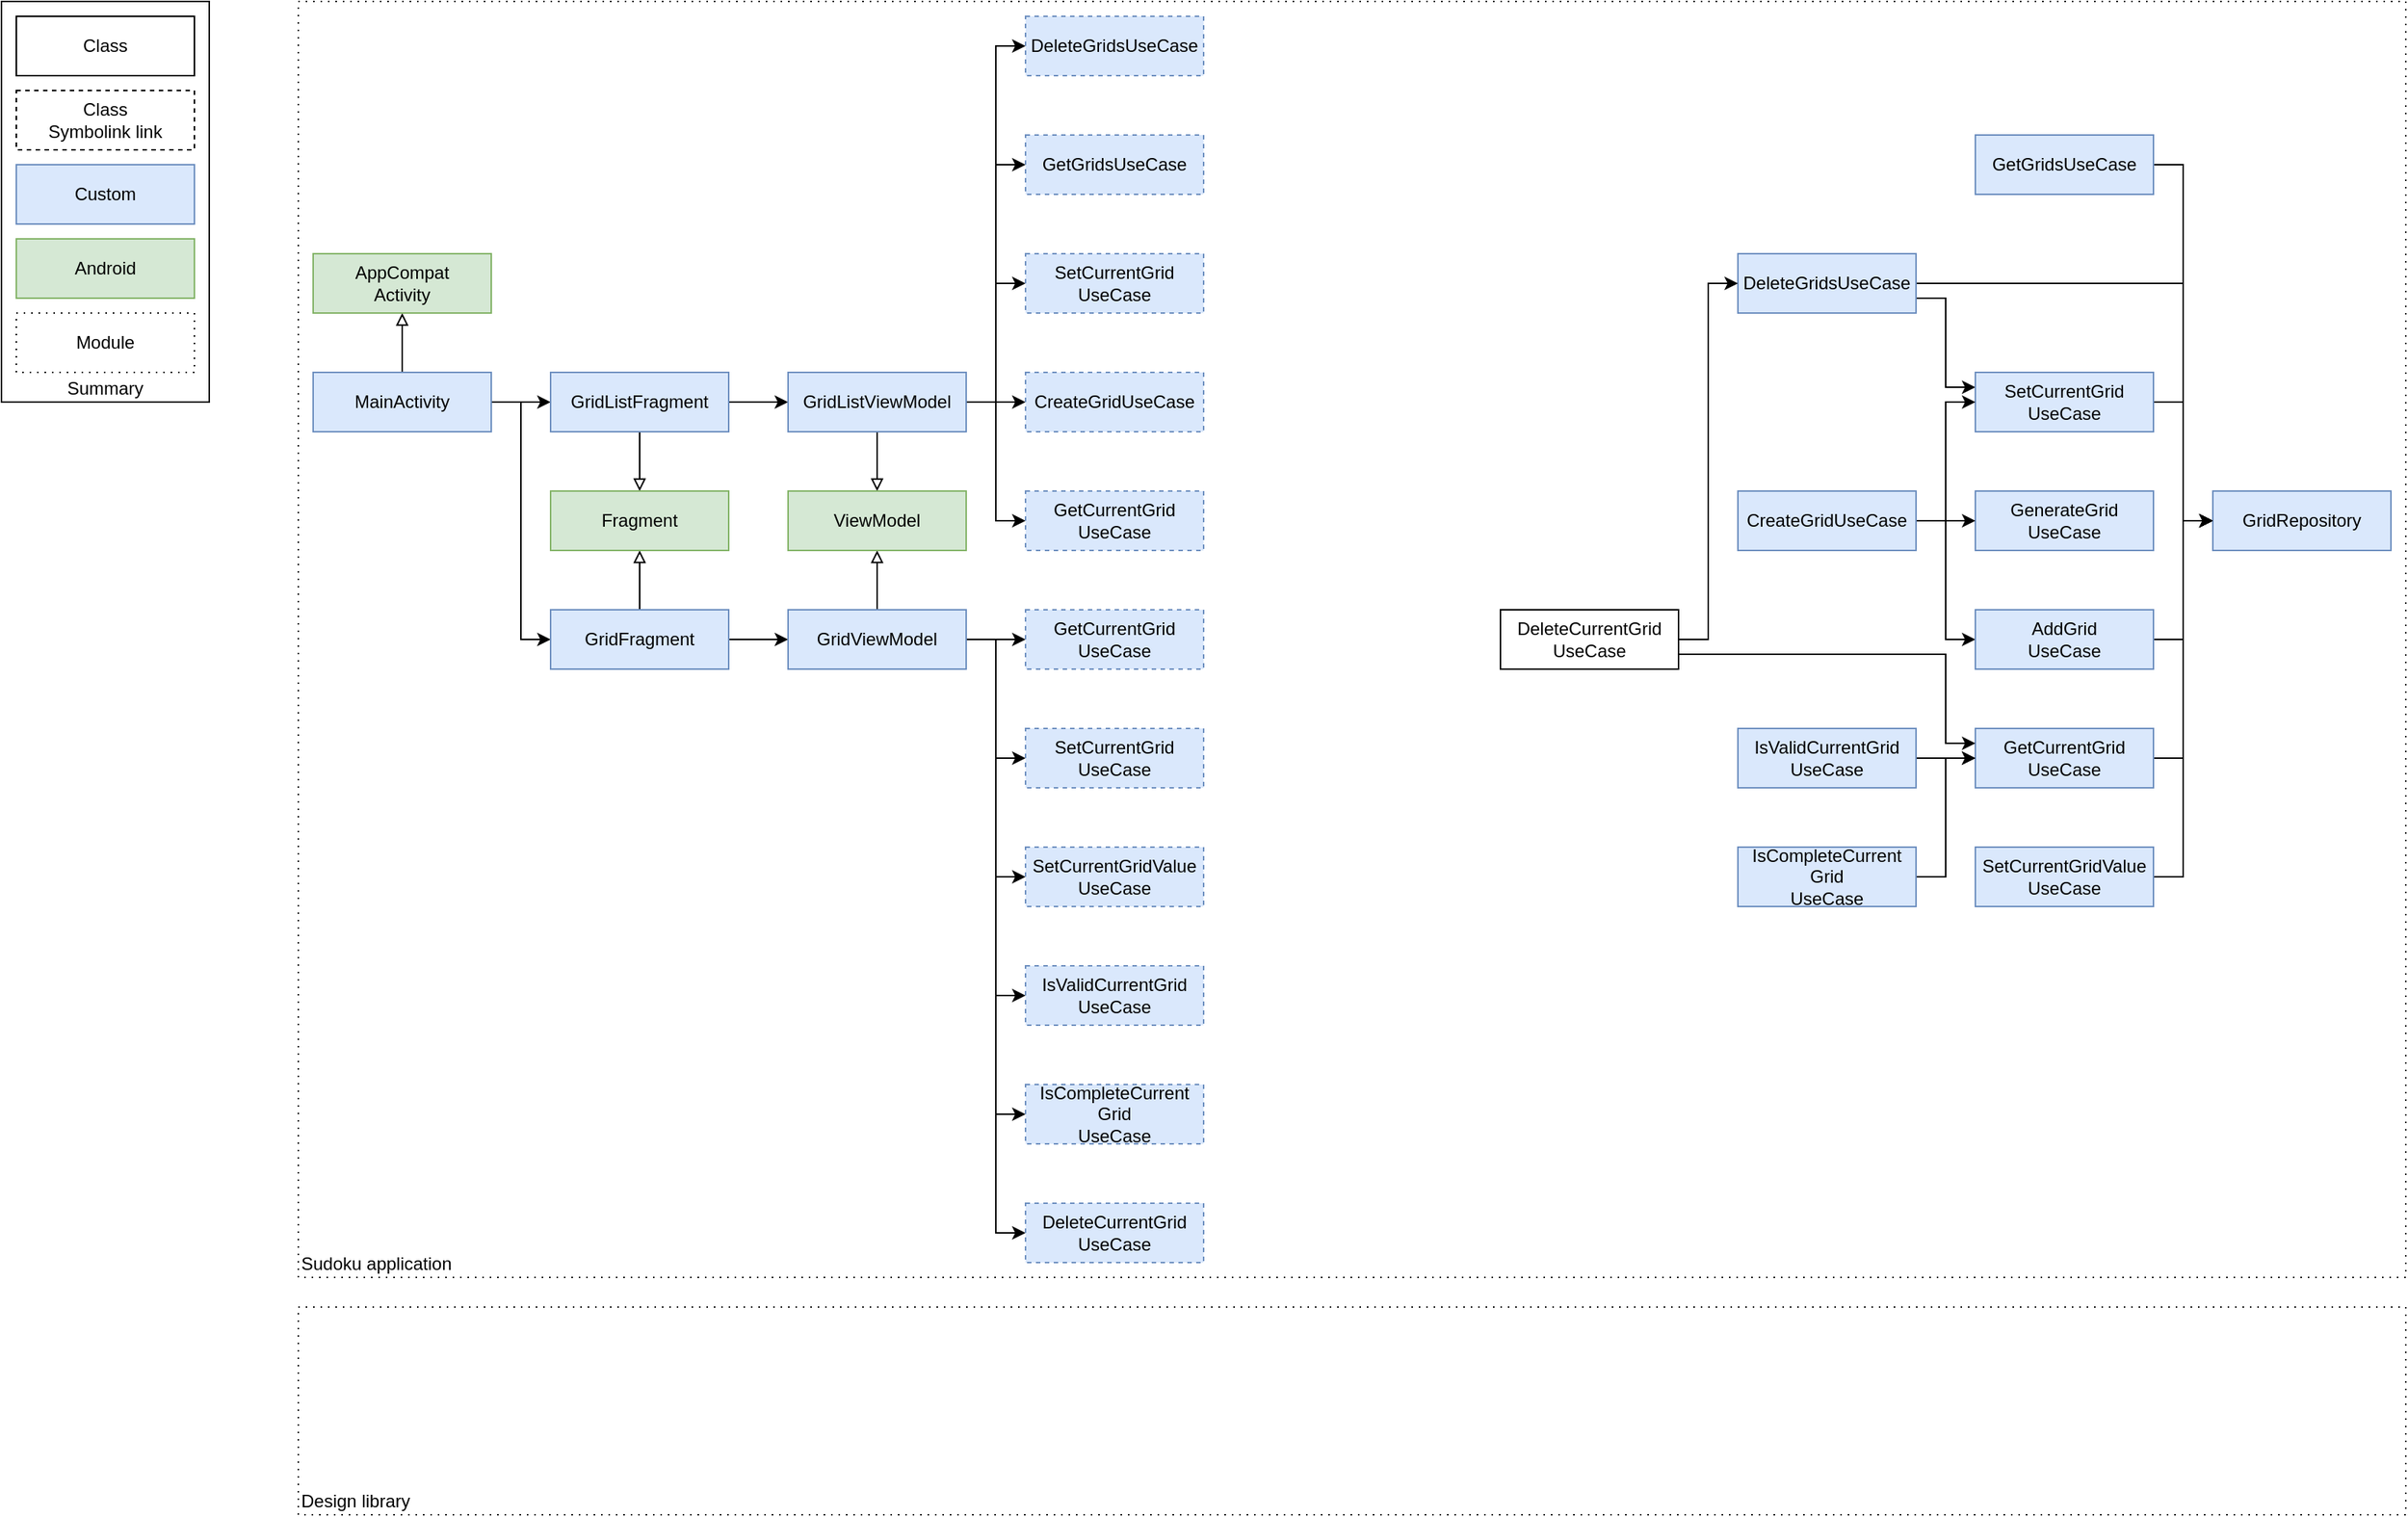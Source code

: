 <mxfile version="21.6.5" type="device">
  <diagram name="Architecture" id="NLAh7Xzb34pMwgd8iKw2">
    <mxGraphModel dx="2845" dy="2372" grid="1" gridSize="10" guides="1" tooltips="1" connect="1" arrows="1" fold="1" page="1" pageScale="1" pageWidth="827" pageHeight="1169" math="0" shadow="0">
      <root>
        <mxCell id="0" />
        <mxCell id="1" parent="0" />
        <mxCell id="JIY74XaB05Dvq313Rqds-10" value="Summary" style="rounded=0;whiteSpace=wrap;html=1;connectable=0;allowArrows=0;align=center;verticalAlign=bottom;" parent="1" vertex="1">
          <mxGeometry x="-130" y="-10" width="140" height="270" as="geometry" />
        </mxCell>
        <mxCell id="JIY74XaB05Dvq313Rqds-1" value="Sudoku application" style="rounded=0;whiteSpace=wrap;html=1;connectable=0;allowArrows=0;align=left;verticalAlign=bottom;dashed=1;dashPattern=1 4;" parent="1" vertex="1">
          <mxGeometry x="70" y="-10" width="1420" height="860" as="geometry" />
        </mxCell>
        <mxCell id="4kyBC_adUinHuYCq5xL8-4" value="" style="edgeStyle=orthogonalEdgeStyle;rounded=0;orthogonalLoop=1;jettySize=auto;html=1;" parent="1" source="4kyBC_adUinHuYCq5xL8-1" target="4kyBC_adUinHuYCq5xL8-2" edge="1">
          <mxGeometry relative="1" as="geometry" />
        </mxCell>
        <mxCell id="4kyBC_adUinHuYCq5xL8-9" style="edgeStyle=orthogonalEdgeStyle;rounded=0;orthogonalLoop=1;jettySize=auto;html=1;exitX=1;exitY=0.5;exitDx=0;exitDy=0;entryX=0;entryY=0.5;entryDx=0;entryDy=0;" parent="1" source="4kyBC_adUinHuYCq5xL8-1" target="4kyBC_adUinHuYCq5xL8-7" edge="1">
          <mxGeometry relative="1" as="geometry" />
        </mxCell>
        <mxCell id="JIY74XaB05Dvq313Rqds-8" style="edgeStyle=orthogonalEdgeStyle;rounded=0;orthogonalLoop=1;jettySize=auto;html=1;exitX=0.5;exitY=0;exitDx=0;exitDy=0;entryX=0.5;entryY=1;entryDx=0;entryDy=0;endArrow=block;endFill=0;" parent="1" source="4kyBC_adUinHuYCq5xL8-1" target="JIY74XaB05Dvq313Rqds-7" edge="1">
          <mxGeometry relative="1" as="geometry" />
        </mxCell>
        <mxCell id="4kyBC_adUinHuYCq5xL8-1" value="MainActivity" style="rounded=0;whiteSpace=wrap;html=1;fillColor=#dae8fc;strokeColor=#6c8ebf;" parent="1" vertex="1">
          <mxGeometry x="80" y="240" width="120" height="40" as="geometry" />
        </mxCell>
        <mxCell id="4kyBC_adUinHuYCq5xL8-6" value="" style="edgeStyle=orthogonalEdgeStyle;rounded=0;orthogonalLoop=1;jettySize=auto;html=1;" parent="1" source="4kyBC_adUinHuYCq5xL8-2" target="4kyBC_adUinHuYCq5xL8-5" edge="1">
          <mxGeometry relative="1" as="geometry" />
        </mxCell>
        <mxCell id="YeZv4MfG5t6NwgMOMXwS-3" style="edgeStyle=orthogonalEdgeStyle;rounded=0;orthogonalLoop=1;jettySize=auto;html=1;exitX=0.5;exitY=1;exitDx=0;exitDy=0;entryX=0.5;entryY=0;entryDx=0;entryDy=0;endArrow=block;endFill=0;" edge="1" parent="1" source="4kyBC_adUinHuYCq5xL8-2" target="YeZv4MfG5t6NwgMOMXwS-2">
          <mxGeometry relative="1" as="geometry" />
        </mxCell>
        <mxCell id="4kyBC_adUinHuYCq5xL8-2" value="GridListFragment" style="rounded=0;whiteSpace=wrap;html=1;fillColor=#dae8fc;strokeColor=#6c8ebf;" parent="1" vertex="1">
          <mxGeometry x="240" y="240" width="120" height="40" as="geometry" />
        </mxCell>
        <mxCell id="4kyBC_adUinHuYCq5xL8-67" style="edgeStyle=orthogonalEdgeStyle;rounded=0;orthogonalLoop=1;jettySize=auto;html=1;exitX=1;exitY=0.5;exitDx=0;exitDy=0;entryX=0;entryY=0.5;entryDx=0;entryDy=0;" parent="1" source="4kyBC_adUinHuYCq5xL8-5" target="4kyBC_adUinHuYCq5xL8-66" edge="1">
          <mxGeometry relative="1" as="geometry" />
        </mxCell>
        <mxCell id="4kyBC_adUinHuYCq5xL8-69" style="edgeStyle=orthogonalEdgeStyle;rounded=0;orthogonalLoop=1;jettySize=auto;html=1;exitX=1;exitY=0.5;exitDx=0;exitDy=0;entryX=0;entryY=0.5;entryDx=0;entryDy=0;" parent="1" source="4kyBC_adUinHuYCq5xL8-5" target="4kyBC_adUinHuYCq5xL8-68" edge="1">
          <mxGeometry relative="1" as="geometry" />
        </mxCell>
        <mxCell id="4kyBC_adUinHuYCq5xL8-71" style="edgeStyle=orthogonalEdgeStyle;rounded=0;orthogonalLoop=1;jettySize=auto;html=1;exitX=1;exitY=0.5;exitDx=0;exitDy=0;entryX=0;entryY=0.5;entryDx=0;entryDy=0;" parent="1" source="4kyBC_adUinHuYCq5xL8-5" target="4kyBC_adUinHuYCq5xL8-70" edge="1">
          <mxGeometry relative="1" as="geometry" />
        </mxCell>
        <mxCell id="4kyBC_adUinHuYCq5xL8-73" style="edgeStyle=orthogonalEdgeStyle;rounded=0;orthogonalLoop=1;jettySize=auto;html=1;exitX=1;exitY=0.5;exitDx=0;exitDy=0;entryX=0;entryY=0.5;entryDx=0;entryDy=0;" parent="1" source="4kyBC_adUinHuYCq5xL8-5" target="4kyBC_adUinHuYCq5xL8-72" edge="1">
          <mxGeometry relative="1" as="geometry" />
        </mxCell>
        <mxCell id="4kyBC_adUinHuYCq5xL8-77" style="edgeStyle=orthogonalEdgeStyle;rounded=0;orthogonalLoop=1;jettySize=auto;html=1;exitX=1;exitY=0.5;exitDx=0;exitDy=0;entryX=0;entryY=0.5;entryDx=0;entryDy=0;" parent="1" source="4kyBC_adUinHuYCq5xL8-5" target="4kyBC_adUinHuYCq5xL8-76" edge="1">
          <mxGeometry relative="1" as="geometry" />
        </mxCell>
        <mxCell id="YeZv4MfG5t6NwgMOMXwS-6" style="edgeStyle=orthogonalEdgeStyle;rounded=0;orthogonalLoop=1;jettySize=auto;html=1;exitX=0.5;exitY=1;exitDx=0;exitDy=0;endArrow=block;endFill=0;" edge="1" parent="1" source="4kyBC_adUinHuYCq5xL8-5" target="YeZv4MfG5t6NwgMOMXwS-5">
          <mxGeometry relative="1" as="geometry" />
        </mxCell>
        <mxCell id="4kyBC_adUinHuYCq5xL8-5" value="GridListViewModel" style="rounded=0;whiteSpace=wrap;html=1;fillColor=#dae8fc;strokeColor=#6c8ebf;" parent="1" vertex="1">
          <mxGeometry x="400" y="240" width="120" height="40" as="geometry" />
        </mxCell>
        <mxCell id="4kyBC_adUinHuYCq5xL8-10" style="edgeStyle=orthogonalEdgeStyle;rounded=0;orthogonalLoop=1;jettySize=auto;html=1;exitX=1;exitY=0.5;exitDx=0;exitDy=0;entryX=0;entryY=0.5;entryDx=0;entryDy=0;" parent="1" source="4kyBC_adUinHuYCq5xL8-7" target="4kyBC_adUinHuYCq5xL8-8" edge="1">
          <mxGeometry relative="1" as="geometry" />
        </mxCell>
        <mxCell id="YeZv4MfG5t6NwgMOMXwS-4" style="edgeStyle=orthogonalEdgeStyle;rounded=0;orthogonalLoop=1;jettySize=auto;html=1;exitX=0.5;exitY=0;exitDx=0;exitDy=0;entryX=0.5;entryY=1;entryDx=0;entryDy=0;endArrow=block;endFill=0;" edge="1" parent="1" source="4kyBC_adUinHuYCq5xL8-7" target="YeZv4MfG5t6NwgMOMXwS-2">
          <mxGeometry relative="1" as="geometry" />
        </mxCell>
        <mxCell id="4kyBC_adUinHuYCq5xL8-7" value="GridFragment" style="rounded=0;whiteSpace=wrap;html=1;fillColor=#dae8fc;strokeColor=#6c8ebf;" parent="1" vertex="1">
          <mxGeometry x="240" y="400" width="120" height="40" as="geometry" />
        </mxCell>
        <mxCell id="4kyBC_adUinHuYCq5xL8-75" style="edgeStyle=orthogonalEdgeStyle;rounded=0;orthogonalLoop=1;jettySize=auto;html=1;exitX=1;exitY=0.5;exitDx=0;exitDy=0;entryX=0;entryY=0.5;entryDx=0;entryDy=0;" parent="1" source="4kyBC_adUinHuYCq5xL8-8" target="4kyBC_adUinHuYCq5xL8-74" edge="1">
          <mxGeometry relative="1" as="geometry" />
        </mxCell>
        <mxCell id="4kyBC_adUinHuYCq5xL8-79" style="edgeStyle=orthogonalEdgeStyle;rounded=0;orthogonalLoop=1;jettySize=auto;html=1;exitX=1;exitY=0.5;exitDx=0;exitDy=0;entryX=0;entryY=0.5;entryDx=0;entryDy=0;" parent="1" source="4kyBC_adUinHuYCq5xL8-8" target="4kyBC_adUinHuYCq5xL8-78" edge="1">
          <mxGeometry relative="1" as="geometry" />
        </mxCell>
        <mxCell id="4kyBC_adUinHuYCq5xL8-82" style="edgeStyle=orthogonalEdgeStyle;rounded=0;orthogonalLoop=1;jettySize=auto;html=1;exitX=1;exitY=0.5;exitDx=0;exitDy=0;entryX=0;entryY=0.5;entryDx=0;entryDy=0;" parent="1" source="4kyBC_adUinHuYCq5xL8-8" target="4kyBC_adUinHuYCq5xL8-80" edge="1">
          <mxGeometry relative="1" as="geometry" />
        </mxCell>
        <mxCell id="4kyBC_adUinHuYCq5xL8-83" style="edgeStyle=orthogonalEdgeStyle;rounded=0;orthogonalLoop=1;jettySize=auto;html=1;exitX=1;exitY=0.5;exitDx=0;exitDy=0;entryX=0;entryY=0.5;entryDx=0;entryDy=0;" parent="1" source="4kyBC_adUinHuYCq5xL8-8" target="4kyBC_adUinHuYCq5xL8-81" edge="1">
          <mxGeometry relative="1" as="geometry" />
        </mxCell>
        <mxCell id="4kyBC_adUinHuYCq5xL8-86" style="edgeStyle=orthogonalEdgeStyle;rounded=0;orthogonalLoop=1;jettySize=auto;html=1;exitX=1;exitY=0.5;exitDx=0;exitDy=0;entryX=0;entryY=0.5;entryDx=0;entryDy=0;" parent="1" source="4kyBC_adUinHuYCq5xL8-8" target="4kyBC_adUinHuYCq5xL8-85" edge="1">
          <mxGeometry relative="1" as="geometry">
            <mxPoint x="560.0" y="740" as="targetPoint" />
          </mxGeometry>
        </mxCell>
        <mxCell id="4kyBC_adUinHuYCq5xL8-88" style="edgeStyle=orthogonalEdgeStyle;rounded=0;orthogonalLoop=1;jettySize=auto;html=1;exitX=1;exitY=0.5;exitDx=0;exitDy=0;entryX=0;entryY=0.5;entryDx=0;entryDy=0;" parent="1" source="4kyBC_adUinHuYCq5xL8-8" target="4kyBC_adUinHuYCq5xL8-87" edge="1">
          <mxGeometry relative="1" as="geometry" />
        </mxCell>
        <mxCell id="YeZv4MfG5t6NwgMOMXwS-7" style="edgeStyle=orthogonalEdgeStyle;rounded=0;orthogonalLoop=1;jettySize=auto;html=1;exitX=0.5;exitY=0;exitDx=0;exitDy=0;endArrow=block;endFill=0;" edge="1" parent="1" source="4kyBC_adUinHuYCq5xL8-8" target="YeZv4MfG5t6NwgMOMXwS-5">
          <mxGeometry relative="1" as="geometry" />
        </mxCell>
        <mxCell id="4kyBC_adUinHuYCq5xL8-8" value="GridViewModel" style="rounded=0;whiteSpace=wrap;html=1;fillColor=#dae8fc;strokeColor=#6c8ebf;" parent="1" vertex="1">
          <mxGeometry x="400" y="400" width="120" height="40" as="geometry" />
        </mxCell>
        <mxCell id="4kyBC_adUinHuYCq5xL8-39" style="edgeStyle=orthogonalEdgeStyle;rounded=0;orthogonalLoop=1;jettySize=auto;html=1;exitX=1;exitY=0.5;exitDx=0;exitDy=0;entryX=0;entryY=0.5;entryDx=0;entryDy=0;" parent="1" source="4kyBC_adUinHuYCq5xL8-11" target="4kyBC_adUinHuYCq5xL8-25" edge="1">
          <mxGeometry relative="1" as="geometry" />
        </mxCell>
        <mxCell id="4kyBC_adUinHuYCq5xL8-11" value="GetGridsUseCase" style="rounded=0;whiteSpace=wrap;html=1;fillColor=#dae8fc;strokeColor=#6c8ebf;" parent="1" vertex="1">
          <mxGeometry x="1200" y="80" width="120" height="40" as="geometry" />
        </mxCell>
        <mxCell id="4kyBC_adUinHuYCq5xL8-20" style="edgeStyle=orthogonalEdgeStyle;rounded=0;orthogonalLoop=1;jettySize=auto;html=1;exitX=1;exitY=0.5;exitDx=0;exitDy=0;entryX=0;entryY=0.5;entryDx=0;entryDy=0;" parent="1" source="4kyBC_adUinHuYCq5xL8-12" target="4kyBC_adUinHuYCq5xL8-25" edge="1">
          <mxGeometry relative="1" as="geometry">
            <mxPoint x="1520" y="260" as="targetPoint" />
            <Array as="points">
              <mxPoint x="1340" y="180" />
              <mxPoint x="1340" y="340" />
            </Array>
          </mxGeometry>
        </mxCell>
        <mxCell id="4kyBC_adUinHuYCq5xL8-59" style="edgeStyle=orthogonalEdgeStyle;rounded=0;orthogonalLoop=1;jettySize=auto;html=1;exitX=1;exitY=0.75;exitDx=0;exitDy=0;entryX=0;entryY=0.25;entryDx=0;entryDy=0;" parent="1" source="4kyBC_adUinHuYCq5xL8-12" target="4kyBC_adUinHuYCq5xL8-21" edge="1">
          <mxGeometry relative="1" as="geometry" />
        </mxCell>
        <mxCell id="4kyBC_adUinHuYCq5xL8-12" value="DeleteGridsUseCase" style="rounded=0;whiteSpace=wrap;html=1;fillColor=#dae8fc;strokeColor=#6c8ebf;" parent="1" vertex="1">
          <mxGeometry x="1040" y="160" width="120" height="40" as="geometry" />
        </mxCell>
        <mxCell id="4kyBC_adUinHuYCq5xL8-26" style="edgeStyle=orthogonalEdgeStyle;rounded=0;orthogonalLoop=1;jettySize=auto;html=1;exitX=1;exitY=0.5;exitDx=0;exitDy=0;entryX=0;entryY=0.5;entryDx=0;entryDy=0;" parent="1" source="4kyBC_adUinHuYCq5xL8-21" target="4kyBC_adUinHuYCq5xL8-25" edge="1">
          <mxGeometry relative="1" as="geometry" />
        </mxCell>
        <mxCell id="4kyBC_adUinHuYCq5xL8-27" style="edgeStyle=orthogonalEdgeStyle;rounded=0;orthogonalLoop=1;jettySize=auto;html=1;exitX=1;exitY=0.5;exitDx=0;exitDy=0;entryX=0;entryY=0.5;entryDx=0;entryDy=0;" parent="1" source="4kyBC_adUinHuYCq5xL8-21" target="4kyBC_adUinHuYCq5xL8-25" edge="1">
          <mxGeometry relative="1" as="geometry">
            <mxPoint x="1520" y="270" as="targetPoint" />
          </mxGeometry>
        </mxCell>
        <mxCell id="4kyBC_adUinHuYCq5xL8-21" value="SetCurrentGrid&lt;br style=&quot;border-color: var(--border-color);&quot;&gt;UseCase" style="rounded=0;whiteSpace=wrap;html=1;fillColor=#dae8fc;strokeColor=#6c8ebf;" parent="1" vertex="1">
          <mxGeometry x="1200" y="240" width="120" height="40" as="geometry" />
        </mxCell>
        <mxCell id="4kyBC_adUinHuYCq5xL8-23" value="GenerateGrid&lt;br&gt;UseCase" style="rounded=0;whiteSpace=wrap;html=1;fillColor=#dae8fc;strokeColor=#6c8ebf;" parent="1" vertex="1">
          <mxGeometry x="1200" y="320" width="120" height="40" as="geometry" />
        </mxCell>
        <mxCell id="4kyBC_adUinHuYCq5xL8-25" value="GridRepository" style="rounded=0;whiteSpace=wrap;html=1;fillColor=#dae8fc;strokeColor=#6c8ebf;" parent="1" vertex="1">
          <mxGeometry x="1360" y="320" width="120" height="40" as="geometry" />
        </mxCell>
        <mxCell id="4kyBC_adUinHuYCq5xL8-43" style="edgeStyle=orthogonalEdgeStyle;rounded=0;orthogonalLoop=1;jettySize=auto;html=1;exitX=1;exitY=0.5;exitDx=0;exitDy=0;entryX=0;entryY=0.5;entryDx=0;entryDy=0;" parent="1" source="4kyBC_adUinHuYCq5xL8-41" target="4kyBC_adUinHuYCq5xL8-25" edge="1">
          <mxGeometry relative="1" as="geometry" />
        </mxCell>
        <mxCell id="4kyBC_adUinHuYCq5xL8-41" value="GetCurrentGrid&lt;br&gt;UseCase" style="rounded=0;whiteSpace=wrap;html=1;fillColor=#dae8fc;strokeColor=#6c8ebf;" parent="1" vertex="1">
          <mxGeometry x="1200" y="480" width="120" height="40" as="geometry" />
        </mxCell>
        <mxCell id="4kyBC_adUinHuYCq5xL8-46" style="edgeStyle=orthogonalEdgeStyle;rounded=0;orthogonalLoop=1;jettySize=auto;html=1;exitX=1;exitY=0.5;exitDx=0;exitDy=0;entryX=0;entryY=0.5;entryDx=0;entryDy=0;" parent="1" source="4kyBC_adUinHuYCq5xL8-45" target="4kyBC_adUinHuYCq5xL8-23" edge="1">
          <mxGeometry relative="1" as="geometry" />
        </mxCell>
        <mxCell id="4kyBC_adUinHuYCq5xL8-47" style="edgeStyle=orthogonalEdgeStyle;rounded=0;orthogonalLoop=1;jettySize=auto;html=1;exitX=1;exitY=0.5;exitDx=0;exitDy=0;entryX=0;entryY=0.5;entryDx=0;entryDy=0;" parent="1" source="4kyBC_adUinHuYCq5xL8-45" target="4kyBC_adUinHuYCq5xL8-21" edge="1">
          <mxGeometry relative="1" as="geometry" />
        </mxCell>
        <mxCell id="4kyBC_adUinHuYCq5xL8-64" style="edgeStyle=orthogonalEdgeStyle;rounded=0;orthogonalLoop=1;jettySize=auto;html=1;exitX=1;exitY=0.5;exitDx=0;exitDy=0;entryX=0;entryY=0.5;entryDx=0;entryDy=0;" parent="1" source="4kyBC_adUinHuYCq5xL8-45" target="4kyBC_adUinHuYCq5xL8-63" edge="1">
          <mxGeometry relative="1" as="geometry" />
        </mxCell>
        <mxCell id="4kyBC_adUinHuYCq5xL8-45" value="CreateGridUseCase" style="rounded=0;whiteSpace=wrap;html=1;fillColor=#dae8fc;strokeColor=#6c8ebf;" parent="1" vertex="1">
          <mxGeometry x="1040" y="320" width="120" height="40" as="geometry" />
        </mxCell>
        <mxCell id="4kyBC_adUinHuYCq5xL8-50" style="edgeStyle=orthogonalEdgeStyle;rounded=0;orthogonalLoop=1;jettySize=auto;html=1;exitX=1;exitY=0.5;exitDx=0;exitDy=0;entryX=0;entryY=0.5;entryDx=0;entryDy=0;" parent="1" source="4kyBC_adUinHuYCq5xL8-51" target="4kyBC_adUinHuYCq5xL8-41" edge="1">
          <mxGeometry relative="1" as="geometry" />
        </mxCell>
        <mxCell id="4kyBC_adUinHuYCq5xL8-51" value="IsValidCurrentGrid&lt;br&gt;UseCase" style="rounded=0;whiteSpace=wrap;html=1;fillColor=#dae8fc;strokeColor=#6c8ebf;" parent="1" vertex="1">
          <mxGeometry x="1040" y="480" width="120" height="40" as="geometry" />
        </mxCell>
        <mxCell id="4kyBC_adUinHuYCq5xL8-54" style="edgeStyle=orthogonalEdgeStyle;rounded=0;orthogonalLoop=1;jettySize=auto;html=1;exitX=1;exitY=0.5;exitDx=0;exitDy=0;entryX=0;entryY=0.5;entryDx=0;entryDy=0;" parent="1" source="4kyBC_adUinHuYCq5xL8-52" target="4kyBC_adUinHuYCq5xL8-41" edge="1">
          <mxGeometry relative="1" as="geometry" />
        </mxCell>
        <mxCell id="4kyBC_adUinHuYCq5xL8-52" value="IsCompleteCurrent&lt;br&gt;Grid&lt;br&gt;UseCase" style="rounded=0;whiteSpace=wrap;html=1;fillColor=#dae8fc;strokeColor=#6c8ebf;" parent="1" vertex="1">
          <mxGeometry x="1040" y="560" width="120" height="40" as="geometry" />
        </mxCell>
        <mxCell id="4kyBC_adUinHuYCq5xL8-61" style="edgeStyle=orthogonalEdgeStyle;rounded=0;orthogonalLoop=1;jettySize=auto;html=1;exitX=1;exitY=0.5;exitDx=0;exitDy=0;entryX=0;entryY=0.5;entryDx=0;entryDy=0;" parent="1" source="4kyBC_adUinHuYCq5xL8-60" target="4kyBC_adUinHuYCq5xL8-25" edge="1">
          <mxGeometry relative="1" as="geometry" />
        </mxCell>
        <mxCell id="4kyBC_adUinHuYCq5xL8-60" value="SetCurrentGridValue&lt;br&gt;UseCase" style="rounded=0;whiteSpace=wrap;html=1;fillColor=#dae8fc;strokeColor=#6c8ebf;" parent="1" vertex="1">
          <mxGeometry x="1200" y="560" width="120" height="40" as="geometry" />
        </mxCell>
        <mxCell id="4kyBC_adUinHuYCq5xL8-65" style="edgeStyle=orthogonalEdgeStyle;rounded=0;orthogonalLoop=1;jettySize=auto;html=1;exitX=1;exitY=0.5;exitDx=0;exitDy=0;entryX=0;entryY=0.5;entryDx=0;entryDy=0;" parent="1" source="4kyBC_adUinHuYCq5xL8-63" target="4kyBC_adUinHuYCq5xL8-25" edge="1">
          <mxGeometry relative="1" as="geometry" />
        </mxCell>
        <mxCell id="4kyBC_adUinHuYCq5xL8-63" value="AddGrid&lt;br&gt;UseCase" style="rounded=0;whiteSpace=wrap;html=1;fillColor=#dae8fc;strokeColor=#6c8ebf;" parent="1" vertex="1">
          <mxGeometry x="1200" y="400" width="120" height="40" as="geometry" />
        </mxCell>
        <mxCell id="4kyBC_adUinHuYCq5xL8-66" value="GetGridsUseCase" style="rounded=0;whiteSpace=wrap;html=1;dashed=1;fillColor=#dae8fc;strokeColor=#6c8ebf;" parent="1" vertex="1">
          <mxGeometry x="560" y="80" width="120" height="40" as="geometry" />
        </mxCell>
        <mxCell id="4kyBC_adUinHuYCq5xL8-68" value="CreateGridUseCase" style="rounded=0;whiteSpace=wrap;html=1;dashed=1;fillColor=#dae8fc;strokeColor=#6c8ebf;" parent="1" vertex="1">
          <mxGeometry x="560" y="240" width="120" height="40" as="geometry" />
        </mxCell>
        <mxCell id="4kyBC_adUinHuYCq5xL8-70" value="GetCurrentGrid&lt;br&gt;UseCase" style="rounded=0;whiteSpace=wrap;html=1;dashed=1;fillColor=#dae8fc;strokeColor=#6c8ebf;" parent="1" vertex="1">
          <mxGeometry x="560" y="320" width="120" height="40" as="geometry" />
        </mxCell>
        <mxCell id="4kyBC_adUinHuYCq5xL8-72" value="SetCurrentGrid&lt;br&gt;UseCase" style="rounded=0;whiteSpace=wrap;html=1;dashed=1;fillColor=#dae8fc;strokeColor=#6c8ebf;" parent="1" vertex="1">
          <mxGeometry x="560" y="160" width="120" height="40" as="geometry" />
        </mxCell>
        <mxCell id="4kyBC_adUinHuYCq5xL8-74" value="SetCurrentGridValue&lt;br&gt;UseCase" style="rounded=0;whiteSpace=wrap;html=1;dashed=1;fillColor=#dae8fc;strokeColor=#6c8ebf;" parent="1" vertex="1">
          <mxGeometry x="560" y="560" width="120" height="40" as="geometry" />
        </mxCell>
        <mxCell id="4kyBC_adUinHuYCq5xL8-76" value="DeleteGridsUseCase" style="rounded=0;whiteSpace=wrap;html=1;dashed=1;fillColor=#dae8fc;strokeColor=#6c8ebf;" parent="1" vertex="1">
          <mxGeometry x="560" width="120" height="40" as="geometry" />
        </mxCell>
        <mxCell id="4kyBC_adUinHuYCq5xL8-78" value="SetCurrentGrid&lt;br&gt;UseCase" style="rounded=0;whiteSpace=wrap;html=1;dashed=1;fillColor=#dae8fc;strokeColor=#6c8ebf;" parent="1" vertex="1">
          <mxGeometry x="560" y="480" width="120" height="40" as="geometry" />
        </mxCell>
        <mxCell id="4kyBC_adUinHuYCq5xL8-80" value="IsValidCurrentGrid&lt;br&gt;UseCase" style="rounded=0;whiteSpace=wrap;html=1;dashed=1;fillColor=#dae8fc;strokeColor=#6c8ebf;" parent="1" vertex="1">
          <mxGeometry x="560" y="640" width="120" height="40" as="geometry" />
        </mxCell>
        <mxCell id="4kyBC_adUinHuYCq5xL8-81" value="IsCompleteCurrent&lt;br&gt;Grid&lt;br&gt;UseCase" style="rounded=0;whiteSpace=wrap;html=1;dashed=1;fillColor=#dae8fc;strokeColor=#6c8ebf;" parent="1" vertex="1">
          <mxGeometry x="560" y="720" width="120" height="40" as="geometry" />
        </mxCell>
        <mxCell id="4kyBC_adUinHuYCq5xL8-85" value="DeleteCurrentGrid&lt;br style=&quot;border-color: var(--border-color);&quot;&gt;UseCase" style="rounded=0;whiteSpace=wrap;html=1;dashed=1;fillColor=#dae8fc;strokeColor=#6c8ebf;" parent="1" vertex="1">
          <mxGeometry x="560" y="800" width="120" height="40" as="geometry" />
        </mxCell>
        <mxCell id="4kyBC_adUinHuYCq5xL8-87" value="GetCurrentGrid&lt;br&gt;UseCase" style="rounded=0;whiteSpace=wrap;html=1;dashed=1;fillColor=#dae8fc;strokeColor=#6c8ebf;" parent="1" vertex="1">
          <mxGeometry x="560" y="400" width="120" height="40" as="geometry" />
        </mxCell>
        <mxCell id="4kyBC_adUinHuYCq5xL8-90" style="edgeStyle=orthogonalEdgeStyle;rounded=0;orthogonalLoop=1;jettySize=auto;html=1;exitX=1;exitY=0.5;exitDx=0;exitDy=0;entryX=0;entryY=0.5;entryDx=0;entryDy=0;" parent="1" source="4kyBC_adUinHuYCq5xL8-89" target="4kyBC_adUinHuYCq5xL8-12" edge="1">
          <mxGeometry relative="1" as="geometry" />
        </mxCell>
        <mxCell id="4kyBC_adUinHuYCq5xL8-91" style="edgeStyle=orthogonalEdgeStyle;rounded=0;orthogonalLoop=1;jettySize=auto;html=1;exitX=1;exitY=0.75;exitDx=0;exitDy=0;entryX=0;entryY=0.25;entryDx=0;entryDy=0;" parent="1" source="4kyBC_adUinHuYCq5xL8-89" target="4kyBC_adUinHuYCq5xL8-41" edge="1">
          <mxGeometry relative="1" as="geometry">
            <Array as="points">
              <mxPoint x="1180" y="430" />
              <mxPoint x="1180" y="490" />
            </Array>
          </mxGeometry>
        </mxCell>
        <mxCell id="4kyBC_adUinHuYCq5xL8-89" value="DeleteCurrentGrid&lt;br&gt;UseCase" style="rounded=0;whiteSpace=wrap;html=1;" parent="1" vertex="1">
          <mxGeometry x="880" y="400" width="120" height="40" as="geometry" />
        </mxCell>
        <mxCell id="JIY74XaB05Dvq313Rqds-2" value="Class" style="rounded=0;whiteSpace=wrap;html=1;" parent="1" vertex="1">
          <mxGeometry x="-120" width="120" height="40" as="geometry" />
        </mxCell>
        <mxCell id="JIY74XaB05Dvq313Rqds-3" value="Class&lt;br&gt;Symbolink link" style="rounded=0;whiteSpace=wrap;html=1;dashed=1;" parent="1" vertex="1">
          <mxGeometry x="-120" y="50" width="120" height="40" as="geometry" />
        </mxCell>
        <mxCell id="JIY74XaB05Dvq313Rqds-4" value="Custom" style="rounded=0;whiteSpace=wrap;html=1;fillColor=#dae8fc;strokeColor=#6c8ebf;" parent="1" vertex="1">
          <mxGeometry x="-120" y="100" width="120" height="40" as="geometry" />
        </mxCell>
        <mxCell id="JIY74XaB05Dvq313Rqds-5" value="Android" style="rounded=0;whiteSpace=wrap;html=1;fillColor=#d5e8d4;strokeColor=#82b366;" parent="1" vertex="1">
          <mxGeometry x="-120" y="150" width="120" height="40" as="geometry" />
        </mxCell>
        <mxCell id="JIY74XaB05Dvq313Rqds-6" value="Module" style="rounded=0;whiteSpace=wrap;html=1;dashed=1;dashPattern=1 4;" parent="1" vertex="1">
          <mxGeometry x="-120" y="200" width="120" height="40" as="geometry" />
        </mxCell>
        <mxCell id="JIY74XaB05Dvq313Rqds-7" value="AppCompat&lt;br&gt;Activity" style="rounded=0;whiteSpace=wrap;html=1;fillColor=#d5e8d4;strokeColor=#82b366;" parent="1" vertex="1">
          <mxGeometry x="80" y="160" width="120" height="40" as="geometry" />
        </mxCell>
        <mxCell id="YeZv4MfG5t6NwgMOMXwS-1" value="Design library" style="rounded=0;whiteSpace=wrap;html=1;connectable=0;allowArrows=0;align=left;verticalAlign=bottom;dashed=1;dashPattern=1 4;" vertex="1" parent="1">
          <mxGeometry x="70" y="870" width="1420" height="140" as="geometry" />
        </mxCell>
        <mxCell id="YeZv4MfG5t6NwgMOMXwS-2" value="Fragment" style="rounded=0;whiteSpace=wrap;html=1;fillColor=#d5e8d4;strokeColor=#82b366;" vertex="1" parent="1">
          <mxGeometry x="240" y="320" width="120" height="40" as="geometry" />
        </mxCell>
        <mxCell id="YeZv4MfG5t6NwgMOMXwS-5" value="ViewModel" style="rounded=0;whiteSpace=wrap;html=1;fillColor=#d5e8d4;strokeColor=#82b366;" vertex="1" parent="1">
          <mxGeometry x="400" y="320" width="120" height="40" as="geometry" />
        </mxCell>
      </root>
    </mxGraphModel>
  </diagram>
</mxfile>

